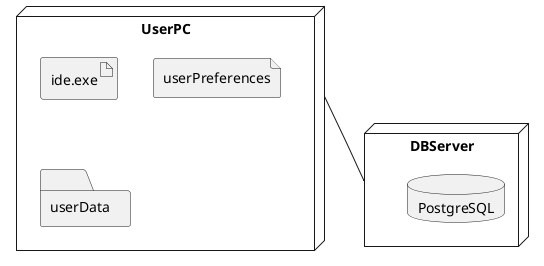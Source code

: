 @startuml
top to bottom direction
node DBServer{
    database PostgreSQL
}
node UserPC{
    artifact ide.exe
    file userPreferences
    folder userData
}

UserPC -- DBServer 
@enduml